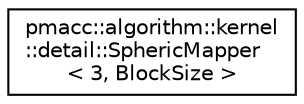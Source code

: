 digraph "Graphical Class Hierarchy"
{
 // LATEX_PDF_SIZE
  edge [fontname="Helvetica",fontsize="10",labelfontname="Helvetica",labelfontsize="10"];
  node [fontname="Helvetica",fontsize="10",shape=record];
  rankdir="LR";
  Node0 [label="pmacc::algorithm::kernel\l::detail::SphericMapper\l\< 3, BlockSize \>",height=0.2,width=0.4,color="black", fillcolor="white", style="filled",URL="$structpmacc_1_1algorithm_1_1kernel_1_1detail_1_1_spheric_mapper_3_013_00_01_block_size_01_4.html",tooltip=" "];
}
